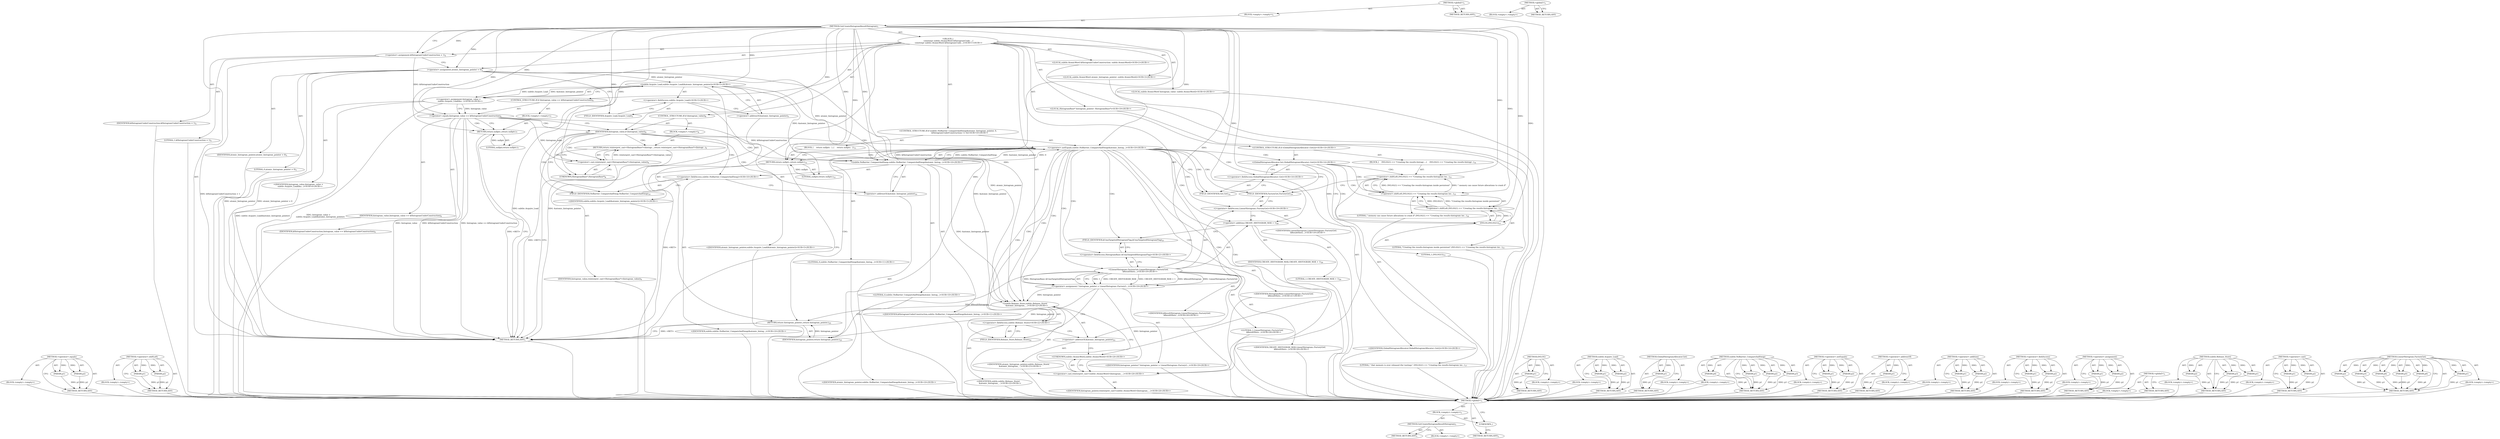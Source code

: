 digraph "&lt;global&gt;" {
vulnerable_144 [label=<(METHOD,&lt;operator&gt;.equals)>];
vulnerable_145 [label=<(PARAM,p1)>];
vulnerable_146 [label=<(PARAM,p2)>];
vulnerable_147 [label=<(BLOCK,&lt;empty&gt;,&lt;empty&gt;)>];
vulnerable_148 [label=<(METHOD_RETURN,ANY)>];
vulnerable_170 [label=<(METHOD,&lt;operator&gt;.shiftLeft)>];
vulnerable_171 [label=<(PARAM,p1)>];
vulnerable_172 [label=<(PARAM,p2)>];
vulnerable_173 [label=<(BLOCK,&lt;empty&gt;,&lt;empty&gt;)>];
vulnerable_174 [label=<(METHOD_RETURN,ANY)>];
vulnerable_6 [label=<(METHOD,&lt;global&gt;)<SUB>1</SUB>>];
vulnerable_7 [label=<(BLOCK,&lt;empty&gt;,&lt;empty&gt;)<SUB>1</SUB>>];
vulnerable_8 [label=<(METHOD,GetCreateHistogramResultHistogram)<SUB>1</SUB>>];
vulnerable_9 [label="<(BLOCK,{
  constexpr subtle::AtomicWord kHistogramUnde...,{
  constexpr subtle::AtomicWord kHistogramUnde...)<SUB>1</SUB>>"];
vulnerable_10 [label="<(LOCAL,subtle.AtomicWord kHistogramUnderConstruction: subtle.AtomicWord)<SUB>2</SUB>>"];
vulnerable_11 [label=<(&lt;operator&gt;.assignment,kHistogramUnderConstruction = 1)<SUB>2</SUB>>];
vulnerable_12 [label=<(IDENTIFIER,kHistogramUnderConstruction,kHistogramUnderConstruction = 1)<SUB>2</SUB>>];
vulnerable_13 [label=<(LITERAL,1,kHistogramUnderConstruction = 1)<SUB>2</SUB>>];
vulnerable_14 [label="<(LOCAL,subtle.AtomicWord atomic_histogram_pointer: subtle.AtomicWord)<SUB>3</SUB>>"];
vulnerable_15 [label=<(&lt;operator&gt;.assignment,atomic_histogram_pointer = 0)<SUB>3</SUB>>];
vulnerable_16 [label=<(IDENTIFIER,atomic_histogram_pointer,atomic_histogram_pointer = 0)<SUB>3</SUB>>];
vulnerable_17 [label=<(LITERAL,0,atomic_histogram_pointer = 0)<SUB>3</SUB>>];
vulnerable_18 [label="<(LOCAL,subtle.AtomicWord histogram_value: subtle.AtomicWord)<SUB>4</SUB>>"];
vulnerable_19 [label="<(&lt;operator&gt;.assignment,histogram_value =
      subtle::Acquire_Load(&amp;a...)<SUB>4</SUB>>"];
vulnerable_20 [label="<(IDENTIFIER,histogram_value,histogram_value =
      subtle::Acquire_Load(&amp;a...)<SUB>4</SUB>>"];
vulnerable_21 [label="<(subtle.Acquire_Load,subtle::Acquire_Load(&amp;atomic_histogram_pointer))<SUB>5</SUB>>"];
vulnerable_22 [label="<(&lt;operator&gt;.fieldAccess,subtle::Acquire_Load)<SUB>5</SUB>>"];
vulnerable_23 [label="<(IDENTIFIER,subtle,subtle::Acquire_Load(&amp;atomic_histogram_pointer))<SUB>5</SUB>>"];
vulnerable_24 [label=<(FIELD_IDENTIFIER,Acquire_Load,Acquire_Load)<SUB>5</SUB>>];
vulnerable_25 [label=<(&lt;operator&gt;.addressOf,&amp;atomic_histogram_pointer)<SUB>5</SUB>>];
vulnerable_26 [label="<(IDENTIFIER,atomic_histogram_pointer,subtle::Acquire_Load(&amp;atomic_histogram_pointer))<SUB>5</SUB>>"];
vulnerable_27 [label=<(CONTROL_STRUCTURE,IF,if (histogram_value == kHistogramUnderConstruction))<SUB>6</SUB>>];
vulnerable_28 [label=<(&lt;operator&gt;.equals,histogram_value == kHistogramUnderConstruction)<SUB>6</SUB>>];
vulnerable_29 [label=<(IDENTIFIER,histogram_value,histogram_value == kHistogramUnderConstruction)<SUB>6</SUB>>];
vulnerable_30 [label=<(IDENTIFIER,kHistogramUnderConstruction,histogram_value == kHistogramUnderConstruction)<SUB>6</SUB>>];
vulnerable_31 [label=<(BLOCK,&lt;empty&gt;,&lt;empty&gt;)<SUB>7</SUB>>];
vulnerable_32 [label=<(RETURN,return nullptr;,return nullptr;)<SUB>7</SUB>>];
vulnerable_33 [label=<(LITERAL,nullptr,return nullptr;)<SUB>7</SUB>>];
vulnerable_34 [label=<(CONTROL_STRUCTURE,IF,if (histogram_value))<SUB>8</SUB>>];
vulnerable_35 [label=<(IDENTIFIER,histogram_value,if (histogram_value))<SUB>8</SUB>>];
vulnerable_36 [label=<(BLOCK,&lt;empty&gt;,&lt;empty&gt;)<SUB>9</SUB>>];
vulnerable_37 [label=<(RETURN,return reinterpret_cast&lt;HistogramBase*&gt;(histogr...,return reinterpret_cast&lt;HistogramBase*&gt;(histogr...)<SUB>9</SUB>>];
vulnerable_38 [label=<(&lt;operator&gt;.cast,reinterpret_cast&lt;HistogramBase*&gt;(histogram_value))<SUB>9</SUB>>];
vulnerable_39 [label=<(UNKNOWN,HistogramBase*,HistogramBase*)<SUB>9</SUB>>];
vulnerable_40 [label=<(IDENTIFIER,histogram_value,reinterpret_cast&lt;HistogramBase*&gt;(histogram_value))<SUB>9</SUB>>];
vulnerable_41 [label="<(CONTROL_STRUCTURE,IF,if (subtle::NoBarrier_CompareAndSwap(&amp;atomic_histogram_pointer, 0,
                                       kHistogramUnderConstruction) != 0))<SUB>10</SUB>>"];
vulnerable_42 [label="<(&lt;operator&gt;.notEquals,subtle::NoBarrier_CompareAndSwap(&amp;atomic_histog...)<SUB>10</SUB>>"];
vulnerable_43 [label="<(subtle.NoBarrier_CompareAndSwap,subtle::NoBarrier_CompareAndSwap(&amp;atomic_histog...)<SUB>10</SUB>>"];
vulnerable_44 [label="<(&lt;operator&gt;.fieldAccess,subtle::NoBarrier_CompareAndSwap)<SUB>10</SUB>>"];
vulnerable_45 [label="<(IDENTIFIER,subtle,subtle::NoBarrier_CompareAndSwap(&amp;atomic_histog...)<SUB>10</SUB>>"];
vulnerable_46 [label=<(FIELD_IDENTIFIER,NoBarrier_CompareAndSwap,NoBarrier_CompareAndSwap)<SUB>10</SUB>>];
vulnerable_47 [label=<(&lt;operator&gt;.addressOf,&amp;atomic_histogram_pointer)<SUB>10</SUB>>];
vulnerable_48 [label="<(IDENTIFIER,atomic_histogram_pointer,subtle::NoBarrier_CompareAndSwap(&amp;atomic_histog...)<SUB>10</SUB>>"];
vulnerable_49 [label="<(LITERAL,0,subtle::NoBarrier_CompareAndSwap(&amp;atomic_histog...)<SUB>10</SUB>>"];
vulnerable_50 [label="<(IDENTIFIER,kHistogramUnderConstruction,subtle::NoBarrier_CompareAndSwap(&amp;atomic_histog...)<SUB>11</SUB>>"];
vulnerable_51 [label="<(LITERAL,0,subtle::NoBarrier_CompareAndSwap(&amp;atomic_histog...)<SUB>11</SUB>>"];
vulnerable_52 [label=<(BLOCK,{
    return nullptr;
  },{
    return nullptr;
  })<SUB>11</SUB>>];
vulnerable_53 [label=<(RETURN,return nullptr;,return nullptr;)<SUB>12</SUB>>];
vulnerable_54 [label=<(LITERAL,nullptr,return nullptr;)<SUB>12</SUB>>];
vulnerable_55 [label="<(CONTROL_STRUCTURE,IF,if (GlobalHistogramAllocator::Get()))<SUB>14</SUB>>"];
vulnerable_56 [label="<(GlobalHistogramAllocator.Get,GlobalHistogramAllocator::Get())<SUB>14</SUB>>"];
vulnerable_57 [label="<(&lt;operator&gt;.fieldAccess,GlobalHistogramAllocator::Get)<SUB>14</SUB>>"];
vulnerable_58 [label="<(IDENTIFIER,GlobalHistogramAllocator,GlobalHistogramAllocator::Get())<SUB>14</SUB>>"];
vulnerable_59 [label=<(FIELD_IDENTIFIER,Get,Get)<SUB>14</SUB>>];
vulnerable_60 [label=<(BLOCK,{
    DVLOG(1) &lt;&lt; &quot;Creating the results-histogr...,{
    DVLOG(1) &lt;&lt; &quot;Creating the results-histogr...)<SUB>14</SUB>>];
vulnerable_61 [label=<(&lt;operator&gt;.shiftLeft,DVLOG(1) &lt;&lt; &quot;Creating the results-histogram ins...)<SUB>15</SUB>>];
vulnerable_62 [label=<(&lt;operator&gt;.shiftLeft,DVLOG(1) &lt;&lt; &quot;Creating the results-histogram ins...)<SUB>15</SUB>>];
vulnerable_63 [label=<(&lt;operator&gt;.shiftLeft,DVLOG(1) &lt;&lt; &quot;Creating the results-histogram ins...)<SUB>15</SUB>>];
vulnerable_64 [label=<(DVLOG,DVLOG(1))<SUB>15</SUB>>];
vulnerable_65 [label=<(LITERAL,1,DVLOG(1))<SUB>15</SUB>>];
vulnerable_66 [label=<(LITERAL,&quot;Creating the results-histogram inside persistent&quot;,DVLOG(1) &lt;&lt; &quot;Creating the results-histogram ins...)<SUB>15</SUB>>];
vulnerable_67 [label=<(LITERAL,&quot; memory can cause future allocations to crash if&quot;,DVLOG(1) &lt;&lt; &quot;Creating the results-histogram ins...)<SUB>16</SUB>>];
vulnerable_68 [label=<(LITERAL,&quot; that memory is ever released (for testing).&quot;,DVLOG(1) &lt;&lt; &quot;Creating the results-histogram ins...)<SUB>17</SUB>>];
vulnerable_69 [label="<(LOCAL,HistogramBase* histogram_pointer: HistogramBase*)<SUB>19</SUB>>"];
vulnerable_70 [label="<(&lt;operator&gt;.assignment,* histogram_pointer = LinearHistogram::FactoryG...)<SUB>19</SUB>>"];
vulnerable_71 [label="<(IDENTIFIER,histogram_pointer,* histogram_pointer = LinearHistogram::FactoryG...)<SUB>19</SUB>>"];
vulnerable_72 [label="<(LinearHistogram.FactoryGet,LinearHistogram::FactoryGet(
      kResultHisto...)<SUB>19</SUB>>"];
vulnerable_73 [label="<(&lt;operator&gt;.fieldAccess,LinearHistogram::FactoryGet)<SUB>19</SUB>>"];
vulnerable_74 [label="<(IDENTIFIER,LinearHistogram,LinearHistogram::FactoryGet(
      kResultHisto...)<SUB>19</SUB>>"];
vulnerable_75 [label=<(FIELD_IDENTIFIER,FactoryGet,FactoryGet)<SUB>19</SUB>>];
vulnerable_76 [label="<(IDENTIFIER,kResultHistogram,LinearHistogram::FactoryGet(
      kResultHisto...)<SUB>20</SUB>>"];
vulnerable_77 [label="<(LITERAL,1,LinearHistogram::FactoryGet(
      kResultHisto...)<SUB>20</SUB>>"];
vulnerable_78 [label="<(IDENTIFIER,CREATE_HISTOGRAM_MAX,LinearHistogram::FactoryGet(
      kResultHisto...)<SUB>20</SUB>>"];
vulnerable_79 [label=<(&lt;operator&gt;.addition,CREATE_HISTOGRAM_MAX + 1)<SUB>20</SUB>>];
vulnerable_80 [label=<(IDENTIFIER,CREATE_HISTOGRAM_MAX,CREATE_HISTOGRAM_MAX + 1)<SUB>20</SUB>>];
vulnerable_81 [label=<(LITERAL,1,CREATE_HISTOGRAM_MAX + 1)<SUB>20</SUB>>];
vulnerable_82 [label="<(&lt;operator&gt;.fieldAccess,HistogramBase::kUmaTargetedHistogramFlag)<SUB>21</SUB>>"];
vulnerable_83 [label="<(IDENTIFIER,HistogramBase,LinearHistogram::FactoryGet(
      kResultHisto...)<SUB>21</SUB>>"];
vulnerable_84 [label=<(FIELD_IDENTIFIER,kUmaTargetedHistogramFlag,kUmaTargetedHistogramFlag)<SUB>21</SUB>>];
vulnerable_85 [label="<(subtle.Release_Store,subtle::Release_Store(
      &amp;atomic_histogram_...)<SUB>22</SUB>>"];
vulnerable_86 [label="<(&lt;operator&gt;.fieldAccess,subtle::Release_Store)<SUB>22</SUB>>"];
vulnerable_87 [label="<(IDENTIFIER,subtle,subtle::Release_Store(
      &amp;atomic_histogram_...)<SUB>22</SUB>>"];
vulnerable_88 [label=<(FIELD_IDENTIFIER,Release_Store,Release_Store)<SUB>22</SUB>>];
vulnerable_89 [label=<(&lt;operator&gt;.addressOf,&amp;atomic_histogram_pointer)<SUB>23</SUB>>];
vulnerable_90 [label="<(IDENTIFIER,atomic_histogram_pointer,subtle::Release_Store(
      &amp;atomic_histogram_...)<SUB>23</SUB>>"];
vulnerable_91 [label="<(&lt;operator&gt;.cast,reinterpret_cast&lt;subtle::AtomicWord&gt;(histogram_...)<SUB>24</SUB>>"];
vulnerable_92 [label="<(UNKNOWN,subtle::AtomicWord,subtle::AtomicWord)<SUB>24</SUB>>"];
vulnerable_93 [label="<(IDENTIFIER,histogram_pointer,reinterpret_cast&lt;subtle::AtomicWord&gt;(histogram_...)<SUB>24</SUB>>"];
vulnerable_94 [label=<(RETURN,return histogram_pointer;,return histogram_pointer;)<SUB>25</SUB>>];
vulnerable_95 [label=<(IDENTIFIER,histogram_pointer,return histogram_pointer;)<SUB>25</SUB>>];
vulnerable_96 [label=<(METHOD_RETURN,ANY)<SUB>1</SUB>>];
vulnerable_98 [label=<(METHOD_RETURN,ANY)<SUB>1</SUB>>];
vulnerable_175 [label=<(METHOD,DVLOG)>];
vulnerable_176 [label=<(PARAM,p1)>];
vulnerable_177 [label=<(BLOCK,&lt;empty&gt;,&lt;empty&gt;)>];
vulnerable_178 [label=<(METHOD_RETURN,ANY)>];
vulnerable_130 [label=<(METHOD,subtle.Acquire_Load)>];
vulnerable_131 [label=<(PARAM,p1)>];
vulnerable_132 [label=<(PARAM,p2)>];
vulnerable_133 [label=<(BLOCK,&lt;empty&gt;,&lt;empty&gt;)>];
vulnerable_134 [label=<(METHOD_RETURN,ANY)>];
vulnerable_166 [label=<(METHOD,GlobalHistogramAllocator.Get)>];
vulnerable_167 [label=<(PARAM,p1)>];
vulnerable_168 [label=<(BLOCK,&lt;empty&gt;,&lt;empty&gt;)>];
vulnerable_169 [label=<(METHOD_RETURN,ANY)>];
vulnerable_159 [label=<(METHOD,subtle.NoBarrier_CompareAndSwap)>];
vulnerable_160 [label=<(PARAM,p1)>];
vulnerable_161 [label=<(PARAM,p2)>];
vulnerable_162 [label=<(PARAM,p3)>];
vulnerable_163 [label=<(PARAM,p4)>];
vulnerable_164 [label=<(BLOCK,&lt;empty&gt;,&lt;empty&gt;)>];
vulnerable_165 [label=<(METHOD_RETURN,ANY)>];
vulnerable_154 [label=<(METHOD,&lt;operator&gt;.notEquals)>];
vulnerable_155 [label=<(PARAM,p1)>];
vulnerable_156 [label=<(PARAM,p2)>];
vulnerable_157 [label=<(BLOCK,&lt;empty&gt;,&lt;empty&gt;)>];
vulnerable_158 [label=<(METHOD_RETURN,ANY)>];
vulnerable_140 [label=<(METHOD,&lt;operator&gt;.addressOf)>];
vulnerable_141 [label=<(PARAM,p1)>];
vulnerable_142 [label=<(BLOCK,&lt;empty&gt;,&lt;empty&gt;)>];
vulnerable_143 [label=<(METHOD_RETURN,ANY)>];
vulnerable_188 [label=<(METHOD,&lt;operator&gt;.addition)>];
vulnerable_189 [label=<(PARAM,p1)>];
vulnerable_190 [label=<(PARAM,p2)>];
vulnerable_191 [label=<(BLOCK,&lt;empty&gt;,&lt;empty&gt;)>];
vulnerable_192 [label=<(METHOD_RETURN,ANY)>];
vulnerable_135 [label=<(METHOD,&lt;operator&gt;.fieldAccess)>];
vulnerable_136 [label=<(PARAM,p1)>];
vulnerable_137 [label=<(PARAM,p2)>];
vulnerable_138 [label=<(BLOCK,&lt;empty&gt;,&lt;empty&gt;)>];
vulnerable_139 [label=<(METHOD_RETURN,ANY)>];
vulnerable_125 [label=<(METHOD,&lt;operator&gt;.assignment)>];
vulnerable_126 [label=<(PARAM,p1)>];
vulnerable_127 [label=<(PARAM,p2)>];
vulnerable_128 [label=<(BLOCK,&lt;empty&gt;,&lt;empty&gt;)>];
vulnerable_129 [label=<(METHOD_RETURN,ANY)>];
vulnerable_119 [label=<(METHOD,&lt;global&gt;)<SUB>1</SUB>>];
vulnerable_120 [label=<(BLOCK,&lt;empty&gt;,&lt;empty&gt;)>];
vulnerable_121 [label=<(METHOD_RETURN,ANY)>];
vulnerable_193 [label=<(METHOD,subtle.Release_Store)>];
vulnerable_194 [label=<(PARAM,p1)>];
vulnerable_195 [label=<(PARAM,p2)>];
vulnerable_196 [label=<(PARAM,p3)>];
vulnerable_197 [label=<(BLOCK,&lt;empty&gt;,&lt;empty&gt;)>];
vulnerable_198 [label=<(METHOD_RETURN,ANY)>];
vulnerable_149 [label=<(METHOD,&lt;operator&gt;.cast)>];
vulnerable_150 [label=<(PARAM,p1)>];
vulnerable_151 [label=<(PARAM,p2)>];
vulnerable_152 [label=<(BLOCK,&lt;empty&gt;,&lt;empty&gt;)>];
vulnerable_153 [label=<(METHOD_RETURN,ANY)>];
vulnerable_179 [label=<(METHOD,LinearHistogram.FactoryGet)>];
vulnerable_180 [label=<(PARAM,p1)>];
vulnerable_181 [label=<(PARAM,p2)>];
vulnerable_182 [label=<(PARAM,p3)>];
vulnerable_183 [label=<(PARAM,p4)>];
vulnerable_184 [label=<(PARAM,p5)>];
vulnerable_185 [label=<(PARAM,p6)>];
vulnerable_186 [label=<(BLOCK,&lt;empty&gt;,&lt;empty&gt;)>];
vulnerable_187 [label=<(METHOD_RETURN,ANY)>];
fixed_6 [label=<(METHOD,&lt;global&gt;)<SUB>1</SUB>>];
fixed_7 [label=<(BLOCK,&lt;empty&gt;,&lt;empty&gt;)<SUB>1</SUB>>];
fixed_8 [label=<(METHOD,GetCreateHistogramResultHistogram)<SUB>1</SUB>>];
fixed_9 [label=<(BLOCK,&lt;empty&gt;,&lt;empty&gt;)>];
fixed_10 [label=<(METHOD_RETURN,ANY)<SUB>1</SUB>>];
fixed_12 [label=<(UNKNOWN,,)>];
fixed_13 [label=<(METHOD_RETURN,ANY)<SUB>1</SUB>>];
fixed_20 [label=<(METHOD,&lt;global&gt;)<SUB>1</SUB>>];
fixed_21 [label=<(BLOCK,&lt;empty&gt;,&lt;empty&gt;)>];
fixed_22 [label=<(METHOD_RETURN,ANY)>];
vulnerable_144 -> vulnerable_145  [key=0, label="AST: "];
vulnerable_144 -> vulnerable_145  [key=1, label="DDG: "];
vulnerable_144 -> vulnerable_147  [key=0, label="AST: "];
vulnerable_144 -> vulnerable_146  [key=0, label="AST: "];
vulnerable_144 -> vulnerable_146  [key=1, label="DDG: "];
vulnerable_144 -> vulnerable_148  [key=0, label="AST: "];
vulnerable_144 -> vulnerable_148  [key=1, label="CFG: "];
vulnerable_145 -> vulnerable_148  [key=0, label="DDG: p1"];
vulnerable_146 -> vulnerable_148  [key=0, label="DDG: p2"];
vulnerable_147 -> fixed_6  [key=0];
vulnerable_148 -> fixed_6  [key=0];
vulnerable_170 -> vulnerable_171  [key=0, label="AST: "];
vulnerable_170 -> vulnerable_171  [key=1, label="DDG: "];
vulnerable_170 -> vulnerable_173  [key=0, label="AST: "];
vulnerable_170 -> vulnerable_172  [key=0, label="AST: "];
vulnerable_170 -> vulnerable_172  [key=1, label="DDG: "];
vulnerable_170 -> vulnerable_174  [key=0, label="AST: "];
vulnerable_170 -> vulnerable_174  [key=1, label="CFG: "];
vulnerable_171 -> vulnerable_174  [key=0, label="DDG: p1"];
vulnerable_172 -> vulnerable_174  [key=0, label="DDG: p2"];
vulnerable_173 -> fixed_6  [key=0];
vulnerable_174 -> fixed_6  [key=0];
vulnerable_6 -> vulnerable_7  [key=0, label="AST: "];
vulnerable_6 -> vulnerable_98  [key=0, label="AST: "];
vulnerable_6 -> vulnerable_98  [key=1, label="CFG: "];
vulnerable_7 -> vulnerable_8  [key=0, label="AST: "];
vulnerable_8 -> vulnerable_9  [key=0, label="AST: "];
vulnerable_8 -> vulnerable_96  [key=0, label="AST: "];
vulnerable_8 -> vulnerable_11  [key=0, label="CFG: "];
vulnerable_8 -> vulnerable_11  [key=1, label="DDG: "];
vulnerable_8 -> vulnerable_15  [key=0, label="DDG: "];
vulnerable_8 -> vulnerable_35  [key=0, label="DDG: "];
vulnerable_8 -> vulnerable_85  [key=0, label="DDG: "];
vulnerable_8 -> vulnerable_95  [key=0, label="DDG: "];
vulnerable_8 -> vulnerable_21  [key=0, label="DDG: "];
vulnerable_8 -> vulnerable_28  [key=0, label="DDG: "];
vulnerable_8 -> vulnerable_32  [key=0, label="DDG: "];
vulnerable_8 -> vulnerable_42  [key=0, label="DDG: "];
vulnerable_8 -> vulnerable_53  [key=0, label="DDG: "];
vulnerable_8 -> vulnerable_72  [key=0, label="DDG: "];
vulnerable_8 -> vulnerable_91  [key=0, label="DDG: "];
vulnerable_8 -> vulnerable_33  [key=0, label="DDG: "];
vulnerable_8 -> vulnerable_38  [key=0, label="DDG: "];
vulnerable_8 -> vulnerable_43  [key=0, label="DDG: "];
vulnerable_8 -> vulnerable_54  [key=0, label="DDG: "];
vulnerable_8 -> vulnerable_61  [key=0, label="DDG: "];
vulnerable_8 -> vulnerable_79  [key=0, label="DDG: "];
vulnerable_8 -> vulnerable_62  [key=0, label="DDG: "];
vulnerable_8 -> vulnerable_63  [key=0, label="DDG: "];
vulnerable_8 -> vulnerable_64  [key=0, label="DDG: "];
vulnerable_9 -> vulnerable_10  [key=0, label="AST: "];
vulnerable_9 -> vulnerable_11  [key=0, label="AST: "];
vulnerable_9 -> vulnerable_14  [key=0, label="AST: "];
vulnerable_9 -> vulnerable_15  [key=0, label="AST: "];
vulnerable_9 -> vulnerable_18  [key=0, label="AST: "];
vulnerable_9 -> vulnerable_19  [key=0, label="AST: "];
vulnerable_9 -> vulnerable_27  [key=0, label="AST: "];
vulnerable_9 -> vulnerable_34  [key=0, label="AST: "];
vulnerable_9 -> vulnerable_41  [key=0, label="AST: "];
vulnerable_9 -> vulnerable_55  [key=0, label="AST: "];
vulnerable_9 -> vulnerable_69  [key=0, label="AST: "];
vulnerable_9 -> vulnerable_70  [key=0, label="AST: "];
vulnerable_9 -> vulnerable_85  [key=0, label="AST: "];
vulnerable_9 -> vulnerable_94  [key=0, label="AST: "];
vulnerable_10 -> fixed_6  [key=0];
vulnerable_11 -> vulnerable_12  [key=0, label="AST: "];
vulnerable_11 -> vulnerable_13  [key=0, label="AST: "];
vulnerable_11 -> vulnerable_15  [key=0, label="CFG: "];
vulnerable_11 -> vulnerable_96  [key=0, label="DDG: kHistogramUnderConstruction = 1"];
vulnerable_11 -> vulnerable_28  [key=0, label="DDG: kHistogramUnderConstruction"];
vulnerable_12 -> fixed_6  [key=0];
vulnerable_13 -> fixed_6  [key=0];
vulnerable_14 -> fixed_6  [key=0];
vulnerable_15 -> vulnerable_16  [key=0, label="AST: "];
vulnerable_15 -> vulnerable_17  [key=0, label="AST: "];
vulnerable_15 -> vulnerable_24  [key=0, label="CFG: "];
vulnerable_15 -> vulnerable_96  [key=0, label="DDG: atomic_histogram_pointer"];
vulnerable_15 -> vulnerable_96  [key=1, label="DDG: atomic_histogram_pointer = 0"];
vulnerable_15 -> vulnerable_85  [key=0, label="DDG: atomic_histogram_pointer"];
vulnerable_15 -> vulnerable_21  [key=0, label="DDG: atomic_histogram_pointer"];
vulnerable_15 -> vulnerable_43  [key=0, label="DDG: atomic_histogram_pointer"];
vulnerable_16 -> fixed_6  [key=0];
vulnerable_17 -> fixed_6  [key=0];
vulnerable_18 -> fixed_6  [key=0];
vulnerable_19 -> vulnerable_20  [key=0, label="AST: "];
vulnerable_19 -> vulnerable_21  [key=0, label="AST: "];
vulnerable_19 -> vulnerable_28  [key=0, label="CFG: "];
vulnerable_19 -> vulnerable_28  [key=1, label="DDG: histogram_value"];
vulnerable_19 -> vulnerable_96  [key=0, label="DDG: subtle::Acquire_Load(&amp;atomic_histogram_pointer)"];
vulnerable_19 -> vulnerable_96  [key=1, label="DDG: histogram_value =
      subtle::Acquire_Load(&amp;atomic_histogram_pointer)"];
vulnerable_20 -> fixed_6  [key=0];
vulnerable_21 -> vulnerable_22  [key=0, label="AST: "];
vulnerable_21 -> vulnerable_25  [key=0, label="AST: "];
vulnerable_21 -> vulnerable_19  [key=0, label="CFG: "];
vulnerable_21 -> vulnerable_19  [key=1, label="DDG: subtle::Acquire_Load"];
vulnerable_21 -> vulnerable_19  [key=2, label="DDG: &amp;atomic_histogram_pointer"];
vulnerable_21 -> vulnerable_96  [key=0, label="DDG: subtle::Acquire_Load"];
vulnerable_21 -> vulnerable_96  [key=1, label="DDG: &amp;atomic_histogram_pointer"];
vulnerable_21 -> vulnerable_85  [key=0, label="DDG: &amp;atomic_histogram_pointer"];
vulnerable_21 -> vulnerable_43  [key=0, label="DDG: &amp;atomic_histogram_pointer"];
vulnerable_22 -> vulnerable_23  [key=0, label="AST: "];
vulnerable_22 -> vulnerable_24  [key=0, label="AST: "];
vulnerable_22 -> vulnerable_25  [key=0, label="CFG: "];
vulnerable_23 -> fixed_6  [key=0];
vulnerable_24 -> vulnerable_22  [key=0, label="CFG: "];
vulnerable_25 -> vulnerable_26  [key=0, label="AST: "];
vulnerable_25 -> vulnerable_21  [key=0, label="CFG: "];
vulnerable_26 -> fixed_6  [key=0];
vulnerable_27 -> vulnerable_28  [key=0, label="AST: "];
vulnerable_27 -> vulnerable_31  [key=0, label="AST: "];
vulnerable_28 -> vulnerable_29  [key=0, label="AST: "];
vulnerable_28 -> vulnerable_30  [key=0, label="AST: "];
vulnerable_28 -> vulnerable_35  [key=0, label="CFG: "];
vulnerable_28 -> vulnerable_35  [key=1, label="CDG: "];
vulnerable_28 -> vulnerable_32  [key=0, label="CFG: "];
vulnerable_28 -> vulnerable_32  [key=1, label="CDG: "];
vulnerable_28 -> vulnerable_96  [key=0, label="DDG: histogram_value"];
vulnerable_28 -> vulnerable_96  [key=1, label="DDG: kHistogramUnderConstruction"];
vulnerable_28 -> vulnerable_96  [key=2, label="DDG: histogram_value == kHistogramUnderConstruction"];
vulnerable_28 -> vulnerable_38  [key=0, label="DDG: histogram_value"];
vulnerable_28 -> vulnerable_43  [key=0, label="DDG: kHistogramUnderConstruction"];
vulnerable_29 -> fixed_6  [key=0];
vulnerable_30 -> fixed_6  [key=0];
vulnerable_31 -> vulnerable_32  [key=0, label="AST: "];
vulnerable_32 -> vulnerable_33  [key=0, label="AST: "];
vulnerable_32 -> vulnerable_96  [key=0, label="CFG: "];
vulnerable_32 -> vulnerable_96  [key=1, label="DDG: &lt;RET&gt;"];
vulnerable_33 -> vulnerable_32  [key=0, label="DDG: nullptr"];
vulnerable_34 -> vulnerable_35  [key=0, label="AST: "];
vulnerable_34 -> vulnerable_36  [key=0, label="AST: "];
vulnerable_35 -> vulnerable_39  [key=0, label="CFG: "];
vulnerable_35 -> vulnerable_39  [key=1, label="CDG: "];
vulnerable_35 -> vulnerable_46  [key=0, label="CFG: "];
vulnerable_35 -> vulnerable_46  [key=1, label="CDG: "];
vulnerable_35 -> vulnerable_47  [key=0, label="CDG: "];
vulnerable_35 -> vulnerable_42  [key=0, label="CDG: "];
vulnerable_35 -> vulnerable_37  [key=0, label="CDG: "];
vulnerable_35 -> vulnerable_38  [key=0, label="CDG: "];
vulnerable_35 -> vulnerable_44  [key=0, label="CDG: "];
vulnerable_35 -> vulnerable_43  [key=0, label="CDG: "];
vulnerable_36 -> vulnerable_37  [key=0, label="AST: "];
vulnerable_37 -> vulnerable_38  [key=0, label="AST: "];
vulnerable_37 -> vulnerable_96  [key=0, label="CFG: "];
vulnerable_37 -> vulnerable_96  [key=1, label="DDG: &lt;RET&gt;"];
vulnerable_38 -> vulnerable_39  [key=0, label="AST: "];
vulnerable_38 -> vulnerable_40  [key=0, label="AST: "];
vulnerable_38 -> vulnerable_37  [key=0, label="CFG: "];
vulnerable_38 -> vulnerable_37  [key=1, label="DDG: reinterpret_cast&lt;HistogramBase*&gt;(histogram_value)"];
vulnerable_39 -> vulnerable_38  [key=0, label="CFG: "];
vulnerable_40 -> fixed_6  [key=0];
vulnerable_41 -> vulnerable_42  [key=0, label="AST: "];
vulnerable_41 -> vulnerable_52  [key=0, label="AST: "];
vulnerable_42 -> vulnerable_43  [key=0, label="AST: "];
vulnerable_42 -> vulnerable_51  [key=0, label="AST: "];
vulnerable_42 -> vulnerable_53  [key=0, label="CFG: "];
vulnerable_42 -> vulnerable_53  [key=1, label="CDG: "];
vulnerable_42 -> vulnerable_59  [key=0, label="CFG: "];
vulnerable_42 -> vulnerable_59  [key=1, label="CDG: "];
vulnerable_42 -> vulnerable_94  [key=0, label="CDG: "];
vulnerable_42 -> vulnerable_73  [key=0, label="CDG: "];
vulnerable_42 -> vulnerable_57  [key=0, label="CDG: "];
vulnerable_42 -> vulnerable_89  [key=0, label="CDG: "];
vulnerable_42 -> vulnerable_75  [key=0, label="CDG: "];
vulnerable_42 -> vulnerable_84  [key=0, label="CDG: "];
vulnerable_42 -> vulnerable_85  [key=0, label="CDG: "];
vulnerable_42 -> vulnerable_72  [key=0, label="CDG: "];
vulnerable_42 -> vulnerable_56  [key=0, label="CDG: "];
vulnerable_42 -> vulnerable_92  [key=0, label="CDG: "];
vulnerable_42 -> vulnerable_91  [key=0, label="CDG: "];
vulnerable_42 -> vulnerable_82  [key=0, label="CDG: "];
vulnerable_42 -> vulnerable_79  [key=0, label="CDG: "];
vulnerable_42 -> vulnerable_88  [key=0, label="CDG: "];
vulnerable_42 -> vulnerable_70  [key=0, label="CDG: "];
vulnerable_42 -> vulnerable_86  [key=0, label="CDG: "];
vulnerable_43 -> vulnerable_44  [key=0, label="AST: "];
vulnerable_43 -> vulnerable_47  [key=0, label="AST: "];
vulnerable_43 -> vulnerable_49  [key=0, label="AST: "];
vulnerable_43 -> vulnerable_50  [key=0, label="AST: "];
vulnerable_43 -> vulnerable_42  [key=0, label="CFG: "];
vulnerable_43 -> vulnerable_42  [key=1, label="DDG: subtle::NoBarrier_CompareAndSwap"];
vulnerable_43 -> vulnerable_42  [key=2, label="DDG: &amp;atomic_histogram_pointer"];
vulnerable_43 -> vulnerable_42  [key=3, label="DDG: 0"];
vulnerable_43 -> vulnerable_42  [key=4, label="DDG: kHistogramUnderConstruction"];
vulnerable_43 -> vulnerable_85  [key=0, label="DDG: &amp;atomic_histogram_pointer"];
vulnerable_44 -> vulnerable_45  [key=0, label="AST: "];
vulnerable_44 -> vulnerable_46  [key=0, label="AST: "];
vulnerable_44 -> vulnerable_47  [key=0, label="CFG: "];
vulnerable_45 -> fixed_6  [key=0];
vulnerable_46 -> vulnerable_44  [key=0, label="CFG: "];
vulnerable_47 -> vulnerable_48  [key=0, label="AST: "];
vulnerable_47 -> vulnerable_43  [key=0, label="CFG: "];
vulnerable_48 -> fixed_6  [key=0];
vulnerable_49 -> fixed_6  [key=0];
vulnerable_50 -> fixed_6  [key=0];
vulnerable_51 -> fixed_6  [key=0];
vulnerable_52 -> vulnerable_53  [key=0, label="AST: "];
vulnerable_53 -> vulnerable_54  [key=0, label="AST: "];
vulnerable_53 -> vulnerable_96  [key=0, label="CFG: "];
vulnerable_53 -> vulnerable_96  [key=1, label="DDG: &lt;RET&gt;"];
vulnerable_54 -> vulnerable_53  [key=0, label="DDG: nullptr"];
vulnerable_55 -> vulnerable_56  [key=0, label="AST: "];
vulnerable_55 -> vulnerable_60  [key=0, label="AST: "];
vulnerable_56 -> vulnerable_57  [key=0, label="AST: "];
vulnerable_56 -> vulnerable_64  [key=0, label="CFG: "];
vulnerable_56 -> vulnerable_64  [key=1, label="CDG: "];
vulnerable_56 -> vulnerable_75  [key=0, label="CFG: "];
vulnerable_56 -> vulnerable_61  [key=0, label="CDG: "];
vulnerable_56 -> vulnerable_63  [key=0, label="CDG: "];
vulnerable_56 -> vulnerable_62  [key=0, label="CDG: "];
vulnerable_57 -> vulnerable_58  [key=0, label="AST: "];
vulnerable_57 -> vulnerable_59  [key=0, label="AST: "];
vulnerable_57 -> vulnerable_56  [key=0, label="CFG: "];
vulnerable_58 -> fixed_6  [key=0];
vulnerable_59 -> vulnerable_57  [key=0, label="CFG: "];
vulnerable_60 -> vulnerable_61  [key=0, label="AST: "];
vulnerable_61 -> vulnerable_62  [key=0, label="AST: "];
vulnerable_61 -> vulnerable_68  [key=0, label="AST: "];
vulnerable_61 -> vulnerable_75  [key=0, label="CFG: "];
vulnerable_62 -> vulnerable_63  [key=0, label="AST: "];
vulnerable_62 -> vulnerable_67  [key=0, label="AST: "];
vulnerable_62 -> vulnerable_61  [key=0, label="CFG: "];
vulnerable_62 -> vulnerable_61  [key=1, label="DDG: DVLOG(1) &lt;&lt; &quot;Creating the results-histogram inside persistent&quot;"];
vulnerable_62 -> vulnerable_61  [key=2, label="DDG: &quot; memory can cause future allocations to crash if&quot;"];
vulnerable_63 -> vulnerable_64  [key=0, label="AST: "];
vulnerable_63 -> vulnerable_66  [key=0, label="AST: "];
vulnerable_63 -> vulnerable_62  [key=0, label="CFG: "];
vulnerable_63 -> vulnerable_62  [key=1, label="DDG: DVLOG(1)"];
vulnerable_63 -> vulnerable_62  [key=2, label="DDG: &quot;Creating the results-histogram inside persistent&quot;"];
vulnerable_64 -> vulnerable_65  [key=0, label="AST: "];
vulnerable_64 -> vulnerable_63  [key=0, label="CFG: "];
vulnerable_64 -> vulnerable_63  [key=1, label="DDG: 1"];
vulnerable_65 -> fixed_6  [key=0];
vulnerable_66 -> fixed_6  [key=0];
vulnerable_67 -> fixed_6  [key=0];
vulnerable_68 -> fixed_6  [key=0];
vulnerable_69 -> fixed_6  [key=0];
vulnerable_70 -> vulnerable_71  [key=0, label="AST: "];
vulnerable_70 -> vulnerable_72  [key=0, label="AST: "];
vulnerable_70 -> vulnerable_88  [key=0, label="CFG: "];
vulnerable_70 -> vulnerable_85  [key=0, label="DDG: histogram_pointer"];
vulnerable_70 -> vulnerable_95  [key=0, label="DDG: histogram_pointer"];
vulnerable_70 -> vulnerable_91  [key=0, label="DDG: histogram_pointer"];
vulnerable_71 -> fixed_6  [key=0];
vulnerable_72 -> vulnerable_73  [key=0, label="AST: "];
vulnerable_72 -> vulnerable_76  [key=0, label="AST: "];
vulnerable_72 -> vulnerable_77  [key=0, label="AST: "];
vulnerable_72 -> vulnerable_78  [key=0, label="AST: "];
vulnerable_72 -> vulnerable_79  [key=0, label="AST: "];
vulnerable_72 -> vulnerable_82  [key=0, label="AST: "];
vulnerable_72 -> vulnerable_70  [key=0, label="CFG: "];
vulnerable_72 -> vulnerable_70  [key=1, label="DDG: 1"];
vulnerable_72 -> vulnerable_70  [key=2, label="DDG: CREATE_HISTOGRAM_MAX"];
vulnerable_72 -> vulnerable_70  [key=3, label="DDG: CREATE_HISTOGRAM_MAX + 1"];
vulnerable_72 -> vulnerable_70  [key=4, label="DDG: kResultHistogram"];
vulnerable_72 -> vulnerable_70  [key=5, label="DDG: LinearHistogram::FactoryGet"];
vulnerable_72 -> vulnerable_70  [key=6, label="DDG: HistogramBase::kUmaTargetedHistogramFlag"];
vulnerable_72 -> vulnerable_96  [key=0, label="DDG: kResultHistogram"];
vulnerable_73 -> vulnerable_74  [key=0, label="AST: "];
vulnerable_73 -> vulnerable_75  [key=0, label="AST: "];
vulnerable_73 -> vulnerable_79  [key=0, label="CFG: "];
vulnerable_74 -> fixed_6  [key=0];
vulnerable_75 -> vulnerable_73  [key=0, label="CFG: "];
vulnerable_76 -> fixed_6  [key=0];
vulnerable_77 -> fixed_6  [key=0];
vulnerable_78 -> fixed_6  [key=0];
vulnerable_79 -> vulnerable_80  [key=0, label="AST: "];
vulnerable_79 -> vulnerable_81  [key=0, label="AST: "];
vulnerable_79 -> vulnerable_84  [key=0, label="CFG: "];
vulnerable_80 -> fixed_6  [key=0];
vulnerable_81 -> fixed_6  [key=0];
vulnerable_82 -> vulnerable_83  [key=0, label="AST: "];
vulnerable_82 -> vulnerable_84  [key=0, label="AST: "];
vulnerable_82 -> vulnerable_72  [key=0, label="CFG: "];
vulnerable_83 -> fixed_6  [key=0];
vulnerable_84 -> vulnerable_82  [key=0, label="CFG: "];
vulnerable_85 -> vulnerable_86  [key=0, label="AST: "];
vulnerable_85 -> vulnerable_89  [key=0, label="AST: "];
vulnerable_85 -> vulnerable_91  [key=0, label="AST: "];
vulnerable_85 -> vulnerable_94  [key=0, label="CFG: "];
vulnerable_86 -> vulnerable_87  [key=0, label="AST: "];
vulnerable_86 -> vulnerable_88  [key=0, label="AST: "];
vulnerable_86 -> vulnerable_89  [key=0, label="CFG: "];
vulnerable_87 -> fixed_6  [key=0];
vulnerable_88 -> vulnerable_86  [key=0, label="CFG: "];
vulnerable_89 -> vulnerable_90  [key=0, label="AST: "];
vulnerable_89 -> vulnerable_92  [key=0, label="CFG: "];
vulnerable_90 -> fixed_6  [key=0];
vulnerable_91 -> vulnerable_92  [key=0, label="AST: "];
vulnerable_91 -> vulnerable_93  [key=0, label="AST: "];
vulnerable_91 -> vulnerable_85  [key=0, label="CFG: "];
vulnerable_92 -> vulnerable_91  [key=0, label="CFG: "];
vulnerable_93 -> fixed_6  [key=0];
vulnerable_94 -> vulnerable_95  [key=0, label="AST: "];
vulnerable_94 -> vulnerable_96  [key=0, label="CFG: "];
vulnerable_94 -> vulnerable_96  [key=1, label="DDG: &lt;RET&gt;"];
vulnerable_95 -> vulnerable_94  [key=0, label="DDG: histogram_pointer"];
vulnerable_96 -> fixed_6  [key=0];
vulnerable_98 -> fixed_6  [key=0];
vulnerable_175 -> vulnerable_176  [key=0, label="AST: "];
vulnerable_175 -> vulnerable_176  [key=1, label="DDG: "];
vulnerable_175 -> vulnerable_177  [key=0, label="AST: "];
vulnerable_175 -> vulnerable_178  [key=0, label="AST: "];
vulnerable_175 -> vulnerable_178  [key=1, label="CFG: "];
vulnerable_176 -> vulnerable_178  [key=0, label="DDG: p1"];
vulnerable_177 -> fixed_6  [key=0];
vulnerable_178 -> fixed_6  [key=0];
vulnerable_130 -> vulnerable_131  [key=0, label="AST: "];
vulnerable_130 -> vulnerable_131  [key=1, label="DDG: "];
vulnerable_130 -> vulnerable_133  [key=0, label="AST: "];
vulnerable_130 -> vulnerable_132  [key=0, label="AST: "];
vulnerable_130 -> vulnerable_132  [key=1, label="DDG: "];
vulnerable_130 -> vulnerable_134  [key=0, label="AST: "];
vulnerable_130 -> vulnerable_134  [key=1, label="CFG: "];
vulnerable_131 -> vulnerable_134  [key=0, label="DDG: p1"];
vulnerable_132 -> vulnerable_134  [key=0, label="DDG: p2"];
vulnerable_133 -> fixed_6  [key=0];
vulnerable_134 -> fixed_6  [key=0];
vulnerable_166 -> vulnerable_167  [key=0, label="AST: "];
vulnerable_166 -> vulnerable_167  [key=1, label="DDG: "];
vulnerable_166 -> vulnerable_168  [key=0, label="AST: "];
vulnerable_166 -> vulnerable_169  [key=0, label="AST: "];
vulnerable_166 -> vulnerable_169  [key=1, label="CFG: "];
vulnerable_167 -> vulnerable_169  [key=0, label="DDG: p1"];
vulnerable_168 -> fixed_6  [key=0];
vulnerable_169 -> fixed_6  [key=0];
vulnerable_159 -> vulnerable_160  [key=0, label="AST: "];
vulnerable_159 -> vulnerable_160  [key=1, label="DDG: "];
vulnerable_159 -> vulnerable_164  [key=0, label="AST: "];
vulnerable_159 -> vulnerable_161  [key=0, label="AST: "];
vulnerable_159 -> vulnerable_161  [key=1, label="DDG: "];
vulnerable_159 -> vulnerable_165  [key=0, label="AST: "];
vulnerable_159 -> vulnerable_165  [key=1, label="CFG: "];
vulnerable_159 -> vulnerable_162  [key=0, label="AST: "];
vulnerable_159 -> vulnerable_162  [key=1, label="DDG: "];
vulnerable_159 -> vulnerable_163  [key=0, label="AST: "];
vulnerable_159 -> vulnerable_163  [key=1, label="DDG: "];
vulnerable_160 -> vulnerable_165  [key=0, label="DDG: p1"];
vulnerable_161 -> vulnerable_165  [key=0, label="DDG: p2"];
vulnerable_162 -> vulnerable_165  [key=0, label="DDG: p3"];
vulnerable_163 -> vulnerable_165  [key=0, label="DDG: p4"];
vulnerable_164 -> fixed_6  [key=0];
vulnerable_165 -> fixed_6  [key=0];
vulnerable_154 -> vulnerable_155  [key=0, label="AST: "];
vulnerable_154 -> vulnerable_155  [key=1, label="DDG: "];
vulnerable_154 -> vulnerable_157  [key=0, label="AST: "];
vulnerable_154 -> vulnerable_156  [key=0, label="AST: "];
vulnerable_154 -> vulnerable_156  [key=1, label="DDG: "];
vulnerable_154 -> vulnerable_158  [key=0, label="AST: "];
vulnerable_154 -> vulnerable_158  [key=1, label="CFG: "];
vulnerable_155 -> vulnerable_158  [key=0, label="DDG: p1"];
vulnerable_156 -> vulnerable_158  [key=0, label="DDG: p2"];
vulnerable_157 -> fixed_6  [key=0];
vulnerable_158 -> fixed_6  [key=0];
vulnerable_140 -> vulnerable_141  [key=0, label="AST: "];
vulnerable_140 -> vulnerable_141  [key=1, label="DDG: "];
vulnerable_140 -> vulnerable_142  [key=0, label="AST: "];
vulnerable_140 -> vulnerable_143  [key=0, label="AST: "];
vulnerable_140 -> vulnerable_143  [key=1, label="CFG: "];
vulnerable_141 -> vulnerable_143  [key=0, label="DDG: p1"];
vulnerable_142 -> fixed_6  [key=0];
vulnerable_143 -> fixed_6  [key=0];
vulnerable_188 -> vulnerable_189  [key=0, label="AST: "];
vulnerable_188 -> vulnerable_189  [key=1, label="DDG: "];
vulnerable_188 -> vulnerable_191  [key=0, label="AST: "];
vulnerable_188 -> vulnerable_190  [key=0, label="AST: "];
vulnerable_188 -> vulnerable_190  [key=1, label="DDG: "];
vulnerable_188 -> vulnerable_192  [key=0, label="AST: "];
vulnerable_188 -> vulnerable_192  [key=1, label="CFG: "];
vulnerable_189 -> vulnerable_192  [key=0, label="DDG: p1"];
vulnerable_190 -> vulnerable_192  [key=0, label="DDG: p2"];
vulnerable_191 -> fixed_6  [key=0];
vulnerable_192 -> fixed_6  [key=0];
vulnerable_135 -> vulnerable_136  [key=0, label="AST: "];
vulnerable_135 -> vulnerable_136  [key=1, label="DDG: "];
vulnerable_135 -> vulnerable_138  [key=0, label="AST: "];
vulnerable_135 -> vulnerable_137  [key=0, label="AST: "];
vulnerable_135 -> vulnerable_137  [key=1, label="DDG: "];
vulnerable_135 -> vulnerable_139  [key=0, label="AST: "];
vulnerable_135 -> vulnerable_139  [key=1, label="CFG: "];
vulnerable_136 -> vulnerable_139  [key=0, label="DDG: p1"];
vulnerable_137 -> vulnerable_139  [key=0, label="DDG: p2"];
vulnerable_138 -> fixed_6  [key=0];
vulnerable_139 -> fixed_6  [key=0];
vulnerable_125 -> vulnerable_126  [key=0, label="AST: "];
vulnerable_125 -> vulnerable_126  [key=1, label="DDG: "];
vulnerable_125 -> vulnerable_128  [key=0, label="AST: "];
vulnerable_125 -> vulnerable_127  [key=0, label="AST: "];
vulnerable_125 -> vulnerable_127  [key=1, label="DDG: "];
vulnerable_125 -> vulnerable_129  [key=0, label="AST: "];
vulnerable_125 -> vulnerable_129  [key=1, label="CFG: "];
vulnerable_126 -> vulnerable_129  [key=0, label="DDG: p1"];
vulnerable_127 -> vulnerable_129  [key=0, label="DDG: p2"];
vulnerable_128 -> fixed_6  [key=0];
vulnerable_129 -> fixed_6  [key=0];
vulnerable_119 -> vulnerable_120  [key=0, label="AST: "];
vulnerable_119 -> vulnerable_121  [key=0, label="AST: "];
vulnerable_119 -> vulnerable_121  [key=1, label="CFG: "];
vulnerable_120 -> fixed_6  [key=0];
vulnerable_121 -> fixed_6  [key=0];
vulnerable_193 -> vulnerable_194  [key=0, label="AST: "];
vulnerable_193 -> vulnerable_194  [key=1, label="DDG: "];
vulnerable_193 -> vulnerable_197  [key=0, label="AST: "];
vulnerable_193 -> vulnerable_195  [key=0, label="AST: "];
vulnerable_193 -> vulnerable_195  [key=1, label="DDG: "];
vulnerable_193 -> vulnerable_198  [key=0, label="AST: "];
vulnerable_193 -> vulnerable_198  [key=1, label="CFG: "];
vulnerable_193 -> vulnerable_196  [key=0, label="AST: "];
vulnerable_193 -> vulnerable_196  [key=1, label="DDG: "];
vulnerable_194 -> vulnerable_198  [key=0, label="DDG: p1"];
vulnerable_195 -> vulnerable_198  [key=0, label="DDG: p2"];
vulnerable_196 -> vulnerable_198  [key=0, label="DDG: p3"];
vulnerable_197 -> fixed_6  [key=0];
vulnerable_198 -> fixed_6  [key=0];
vulnerable_149 -> vulnerable_150  [key=0, label="AST: "];
vulnerable_149 -> vulnerable_150  [key=1, label="DDG: "];
vulnerable_149 -> vulnerable_152  [key=0, label="AST: "];
vulnerable_149 -> vulnerable_151  [key=0, label="AST: "];
vulnerable_149 -> vulnerable_151  [key=1, label="DDG: "];
vulnerable_149 -> vulnerable_153  [key=0, label="AST: "];
vulnerable_149 -> vulnerable_153  [key=1, label="CFG: "];
vulnerable_150 -> vulnerable_153  [key=0, label="DDG: p1"];
vulnerable_151 -> vulnerable_153  [key=0, label="DDG: p2"];
vulnerable_152 -> fixed_6  [key=0];
vulnerable_153 -> fixed_6  [key=0];
vulnerable_179 -> vulnerable_180  [key=0, label="AST: "];
vulnerable_179 -> vulnerable_180  [key=1, label="DDG: "];
vulnerable_179 -> vulnerable_186  [key=0, label="AST: "];
vulnerable_179 -> vulnerable_181  [key=0, label="AST: "];
vulnerable_179 -> vulnerable_181  [key=1, label="DDG: "];
vulnerable_179 -> vulnerable_187  [key=0, label="AST: "];
vulnerable_179 -> vulnerable_187  [key=1, label="CFG: "];
vulnerable_179 -> vulnerable_182  [key=0, label="AST: "];
vulnerable_179 -> vulnerable_182  [key=1, label="DDG: "];
vulnerable_179 -> vulnerable_183  [key=0, label="AST: "];
vulnerable_179 -> vulnerable_183  [key=1, label="DDG: "];
vulnerable_179 -> vulnerable_184  [key=0, label="AST: "];
vulnerable_179 -> vulnerable_184  [key=1, label="DDG: "];
vulnerable_179 -> vulnerable_185  [key=0, label="AST: "];
vulnerable_179 -> vulnerable_185  [key=1, label="DDG: "];
vulnerable_180 -> vulnerable_187  [key=0, label="DDG: p1"];
vulnerable_181 -> vulnerable_187  [key=0, label="DDG: p2"];
vulnerable_182 -> vulnerable_187  [key=0, label="DDG: p3"];
vulnerable_183 -> vulnerable_187  [key=0, label="DDG: p4"];
vulnerable_184 -> vulnerable_187  [key=0, label="DDG: p5"];
vulnerable_185 -> vulnerable_187  [key=0, label="DDG: p6"];
vulnerable_186 -> fixed_6  [key=0];
vulnerable_187 -> fixed_6  [key=0];
fixed_6 -> fixed_7  [key=0, label="AST: "];
fixed_6 -> fixed_13  [key=0, label="AST: "];
fixed_6 -> fixed_12  [key=0, label="CFG: "];
fixed_7 -> fixed_8  [key=0, label="AST: "];
fixed_7 -> fixed_12  [key=0, label="AST: "];
fixed_8 -> fixed_9  [key=0, label="AST: "];
fixed_8 -> fixed_10  [key=0, label="AST: "];
fixed_8 -> fixed_10  [key=1, label="CFG: "];
fixed_12 -> fixed_13  [key=0, label="CFG: "];
fixed_20 -> fixed_21  [key=0, label="AST: "];
fixed_20 -> fixed_22  [key=0, label="AST: "];
fixed_20 -> fixed_22  [key=1, label="CFG: "];
}
